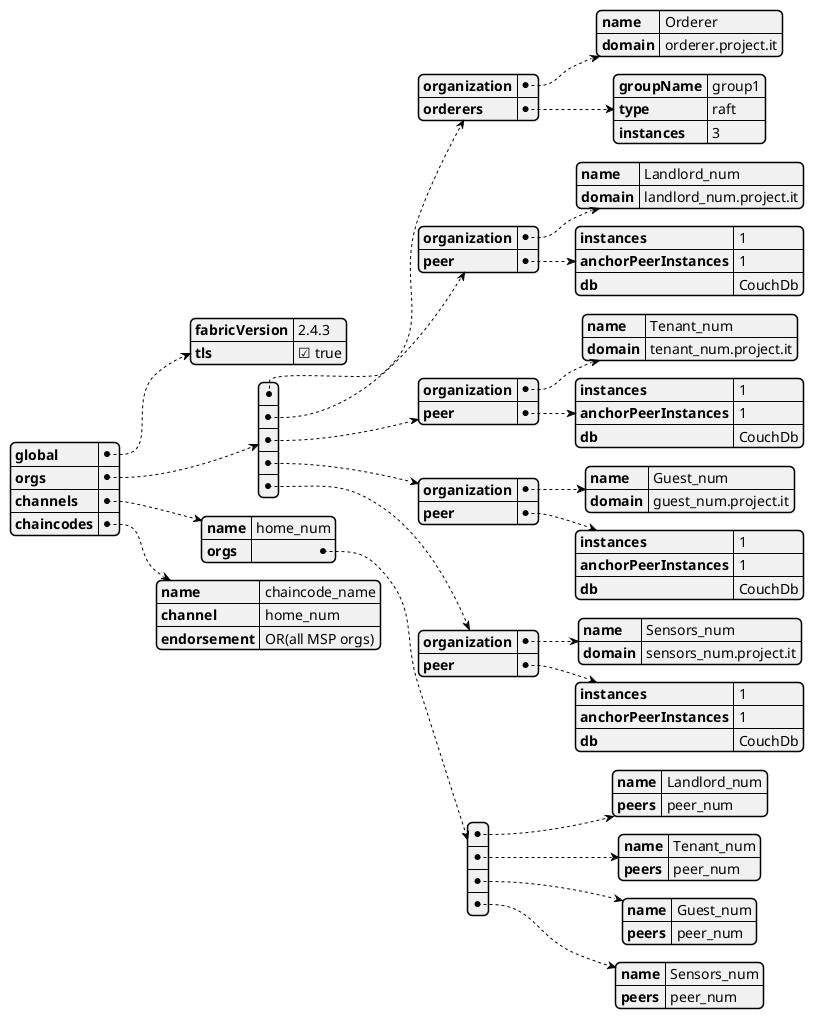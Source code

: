 @startjson
{
  "global": {
    "fabricVersion": "2.4.3",
    "tls": true
  },
  "orgs": [
    {
      "organization": {
        "name": "Orderer",
        "domain": "orderer.project.it"
      },
      "orderers": {
          "groupName": "group1",
          "type": "raft",
          "instances": 3
      }
    },
    {
      "organization": {
        "name": "Landlord_num",
        "domain": "landlord_num.project.it"
      },
      "peer": {
        "instances": 1,
        "anchorPeerInstances": 1,
        "db": "CouchDb"
      }
    },
    {
      "organization": {
        "name": "Tenant_num",
        "domain": "tenant_num.project.it"
      },
      "peer": {
        "instances": 1,
        "anchorPeerInstances": 1,
        "db": "CouchDb"
      }
    },
    {
      "organization": {
        "name": "Guest_num",
        "domain": "guest_num.project.it"
      },
      "peer": {
        "instances": 1,
        "anchorPeerInstances": 1,
        "db": "CouchDb"
      }
    },
    {
      "organization": {
        "name": "Sensors_num",
        "domain": "sensors_num.project.it"
      },
      "peer": {
        "instances": 1,
        "anchorPeerInstances": 1,
        "db": "CouchDb"
      }
    }
  ],
  "channels":
    {
      "name": "home_num",
      "orgs": [
        {
          "name": "Landlord_num",
          "peers": "peer_num"
        },
        {
          "name": "Tenant_num",
          "peers": "peer_num"
        },
        {
          "name": "Guest_num",
          "peers": "peer_num"
        },
        {
          "name": "Sensors_num",
          "peers": "peer_num"
        }
      ]
    },
  "chaincodes":
    {
      "name": "chaincode_name",
      "channel": "home_num",
      "endorsement": "OR(all MSP orgs)"
    }
}
@endjson